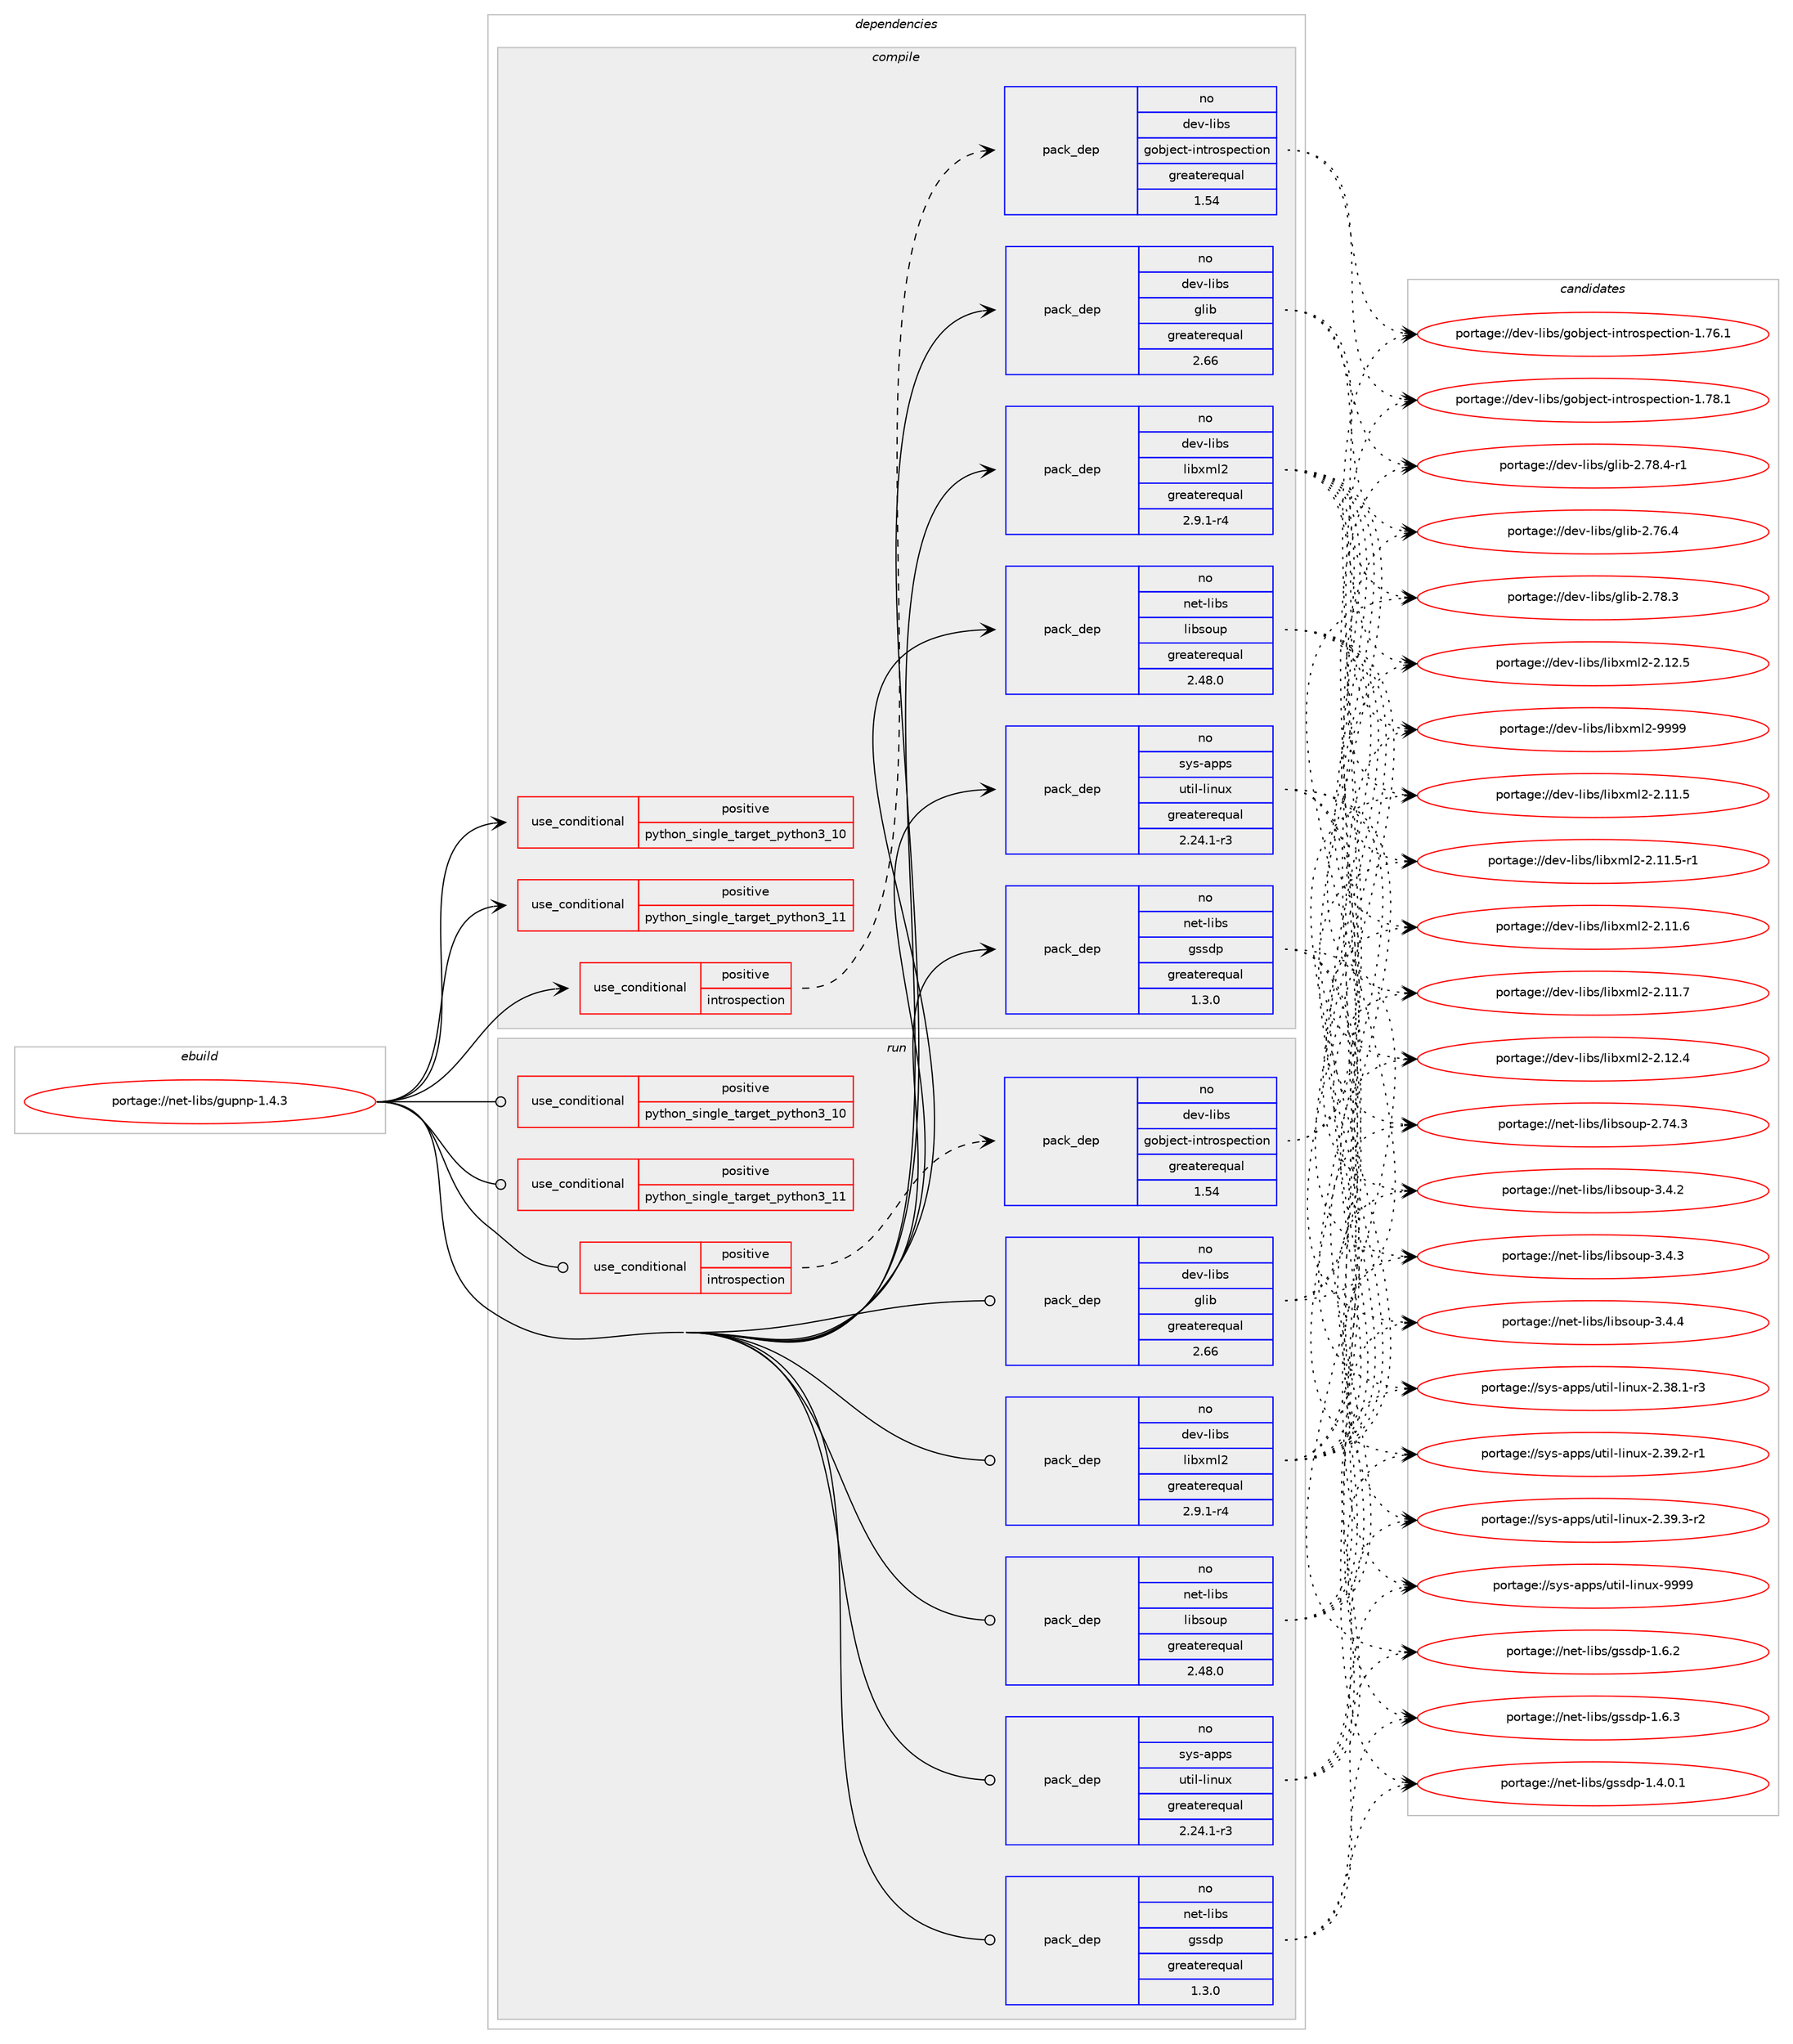 digraph prolog {

# *************
# Graph options
# *************

newrank=true;
concentrate=true;
compound=true;
graph [rankdir=LR,fontname=Helvetica,fontsize=10,ranksep=1.5];#, ranksep=2.5, nodesep=0.2];
edge  [arrowhead=vee];
node  [fontname=Helvetica,fontsize=10];

# **********
# The ebuild
# **********

subgraph cluster_leftcol {
color=gray;
rank=same;
label=<<i>ebuild</i>>;
id [label="portage://net-libs/gupnp-1.4.3", color=red, width=4, href="../net-libs/gupnp-1.4.3.svg"];
}

# ****************
# The dependencies
# ****************

subgraph cluster_midcol {
color=gray;
label=<<i>dependencies</i>>;
subgraph cluster_compile {
fillcolor="#eeeeee";
style=filled;
label=<<i>compile</i>>;
subgraph cond3308 {
dependency4888 [label=<<TABLE BORDER="0" CELLBORDER="1" CELLSPACING="0" CELLPADDING="4"><TR><TD ROWSPAN="3" CELLPADDING="10">use_conditional</TD></TR><TR><TD>positive</TD></TR><TR><TD>introspection</TD></TR></TABLE>>, shape=none, color=red];
subgraph pack1534 {
dependency4889 [label=<<TABLE BORDER="0" CELLBORDER="1" CELLSPACING="0" CELLPADDING="4" WIDTH="220"><TR><TD ROWSPAN="6" CELLPADDING="30">pack_dep</TD></TR><TR><TD WIDTH="110">no</TD></TR><TR><TD>dev-libs</TD></TR><TR><TD>gobject-introspection</TD></TR><TR><TD>greaterequal</TD></TR><TR><TD>1.54</TD></TR></TABLE>>, shape=none, color=blue];
}
dependency4888:e -> dependency4889:w [weight=20,style="dashed",arrowhead="vee"];
}
id:e -> dependency4888:w [weight=20,style="solid",arrowhead="vee"];
subgraph cond3309 {
dependency4890 [label=<<TABLE BORDER="0" CELLBORDER="1" CELLSPACING="0" CELLPADDING="4"><TR><TD ROWSPAN="3" CELLPADDING="10">use_conditional</TD></TR><TR><TD>positive</TD></TR><TR><TD>python_single_target_python3_10</TD></TR></TABLE>>, shape=none, color=red];
# *** BEGIN UNKNOWN DEPENDENCY TYPE (TODO) ***
# dependency4890 -> package_dependency(portage://net-libs/gupnp-1.4.3,install,no,dev-lang,python,none,[,,],[slot(3.10)],[use(enable(xml),positive)])
# *** END UNKNOWN DEPENDENCY TYPE (TODO) ***

}
id:e -> dependency4890:w [weight=20,style="solid",arrowhead="vee"];
subgraph cond3310 {
dependency4891 [label=<<TABLE BORDER="0" CELLBORDER="1" CELLSPACING="0" CELLPADDING="4"><TR><TD ROWSPAN="3" CELLPADDING="10">use_conditional</TD></TR><TR><TD>positive</TD></TR><TR><TD>python_single_target_python3_11</TD></TR></TABLE>>, shape=none, color=red];
# *** BEGIN UNKNOWN DEPENDENCY TYPE (TODO) ***
# dependency4891 -> package_dependency(portage://net-libs/gupnp-1.4.3,install,no,dev-lang,python,none,[,,],[slot(3.11)],[use(enable(xml),positive)])
# *** END UNKNOWN DEPENDENCY TYPE (TODO) ***

}
id:e -> dependency4891:w [weight=20,style="solid",arrowhead="vee"];
subgraph pack1535 {
dependency4892 [label=<<TABLE BORDER="0" CELLBORDER="1" CELLSPACING="0" CELLPADDING="4" WIDTH="220"><TR><TD ROWSPAN="6" CELLPADDING="30">pack_dep</TD></TR><TR><TD WIDTH="110">no</TD></TR><TR><TD>dev-libs</TD></TR><TR><TD>glib</TD></TR><TR><TD>greaterequal</TD></TR><TR><TD>2.66</TD></TR></TABLE>>, shape=none, color=blue];
}
id:e -> dependency4892:w [weight=20,style="solid",arrowhead="vee"];
subgraph pack1536 {
dependency4893 [label=<<TABLE BORDER="0" CELLBORDER="1" CELLSPACING="0" CELLPADDING="4" WIDTH="220"><TR><TD ROWSPAN="6" CELLPADDING="30">pack_dep</TD></TR><TR><TD WIDTH="110">no</TD></TR><TR><TD>dev-libs</TD></TR><TR><TD>libxml2</TD></TR><TR><TD>greaterequal</TD></TR><TR><TD>2.9.1-r4</TD></TR></TABLE>>, shape=none, color=blue];
}
id:e -> dependency4893:w [weight=20,style="solid",arrowhead="vee"];
# *** BEGIN UNKNOWN DEPENDENCY TYPE (TODO) ***
# id -> package_dependency(portage://net-libs/gupnp-1.4.3,install,no,dev-util,desktop-file-utils,none,[,,],[],[])
# *** END UNKNOWN DEPENDENCY TYPE (TODO) ***

subgraph pack1537 {
dependency4894 [label=<<TABLE BORDER="0" CELLBORDER="1" CELLSPACING="0" CELLPADDING="4" WIDTH="220"><TR><TD ROWSPAN="6" CELLPADDING="30">pack_dep</TD></TR><TR><TD WIDTH="110">no</TD></TR><TR><TD>net-libs</TD></TR><TR><TD>gssdp</TD></TR><TR><TD>greaterequal</TD></TR><TR><TD>1.3.0</TD></TR></TABLE>>, shape=none, color=blue];
}
id:e -> dependency4894:w [weight=20,style="solid",arrowhead="vee"];
subgraph pack1538 {
dependency4895 [label=<<TABLE BORDER="0" CELLBORDER="1" CELLSPACING="0" CELLPADDING="4" WIDTH="220"><TR><TD ROWSPAN="6" CELLPADDING="30">pack_dep</TD></TR><TR><TD WIDTH="110">no</TD></TR><TR><TD>net-libs</TD></TR><TR><TD>libsoup</TD></TR><TR><TD>greaterequal</TD></TR><TR><TD>2.48.0</TD></TR></TABLE>>, shape=none, color=blue];
}
id:e -> dependency4895:w [weight=20,style="solid",arrowhead="vee"];
subgraph pack1539 {
dependency4896 [label=<<TABLE BORDER="0" CELLBORDER="1" CELLSPACING="0" CELLPADDING="4" WIDTH="220"><TR><TD ROWSPAN="6" CELLPADDING="30">pack_dep</TD></TR><TR><TD WIDTH="110">no</TD></TR><TR><TD>sys-apps</TD></TR><TR><TD>util-linux</TD></TR><TR><TD>greaterequal</TD></TR><TR><TD>2.24.1-r3</TD></TR></TABLE>>, shape=none, color=blue];
}
id:e -> dependency4896:w [weight=20,style="solid",arrowhead="vee"];
# *** BEGIN UNKNOWN DEPENDENCY TYPE (TODO) ***
# id -> package_dependency(portage://net-libs/gupnp-1.4.3,install,no,x11-misc,shared-mime-info,none,[,,],[],[])
# *** END UNKNOWN DEPENDENCY TYPE (TODO) ***

}
subgraph cluster_compileandrun {
fillcolor="#eeeeee";
style=filled;
label=<<i>compile and run</i>>;
}
subgraph cluster_run {
fillcolor="#eeeeee";
style=filled;
label=<<i>run</i>>;
subgraph cond3311 {
dependency4897 [label=<<TABLE BORDER="0" CELLBORDER="1" CELLSPACING="0" CELLPADDING="4"><TR><TD ROWSPAN="3" CELLPADDING="10">use_conditional</TD></TR><TR><TD>positive</TD></TR><TR><TD>introspection</TD></TR></TABLE>>, shape=none, color=red];
subgraph pack1540 {
dependency4898 [label=<<TABLE BORDER="0" CELLBORDER="1" CELLSPACING="0" CELLPADDING="4" WIDTH="220"><TR><TD ROWSPAN="6" CELLPADDING="30">pack_dep</TD></TR><TR><TD WIDTH="110">no</TD></TR><TR><TD>dev-libs</TD></TR><TR><TD>gobject-introspection</TD></TR><TR><TD>greaterequal</TD></TR><TR><TD>1.54</TD></TR></TABLE>>, shape=none, color=blue];
}
dependency4897:e -> dependency4898:w [weight=20,style="dashed",arrowhead="vee"];
}
id:e -> dependency4897:w [weight=20,style="solid",arrowhead="odot"];
subgraph cond3312 {
dependency4899 [label=<<TABLE BORDER="0" CELLBORDER="1" CELLSPACING="0" CELLPADDING="4"><TR><TD ROWSPAN="3" CELLPADDING="10">use_conditional</TD></TR><TR><TD>positive</TD></TR><TR><TD>python_single_target_python3_10</TD></TR></TABLE>>, shape=none, color=red];
# *** BEGIN UNKNOWN DEPENDENCY TYPE (TODO) ***
# dependency4899 -> package_dependency(portage://net-libs/gupnp-1.4.3,run,no,dev-lang,python,none,[,,],[slot(3.10)],[use(enable(xml),positive)])
# *** END UNKNOWN DEPENDENCY TYPE (TODO) ***

}
id:e -> dependency4899:w [weight=20,style="solid",arrowhead="odot"];
subgraph cond3313 {
dependency4900 [label=<<TABLE BORDER="0" CELLBORDER="1" CELLSPACING="0" CELLPADDING="4"><TR><TD ROWSPAN="3" CELLPADDING="10">use_conditional</TD></TR><TR><TD>positive</TD></TR><TR><TD>python_single_target_python3_11</TD></TR></TABLE>>, shape=none, color=red];
# *** BEGIN UNKNOWN DEPENDENCY TYPE (TODO) ***
# dependency4900 -> package_dependency(portage://net-libs/gupnp-1.4.3,run,no,dev-lang,python,none,[,,],[slot(3.11)],[use(enable(xml),positive)])
# *** END UNKNOWN DEPENDENCY TYPE (TODO) ***

}
id:e -> dependency4900:w [weight=20,style="solid",arrowhead="odot"];
subgraph pack1541 {
dependency4901 [label=<<TABLE BORDER="0" CELLBORDER="1" CELLSPACING="0" CELLPADDING="4" WIDTH="220"><TR><TD ROWSPAN="6" CELLPADDING="30">pack_dep</TD></TR><TR><TD WIDTH="110">no</TD></TR><TR><TD>dev-libs</TD></TR><TR><TD>glib</TD></TR><TR><TD>greaterequal</TD></TR><TR><TD>2.66</TD></TR></TABLE>>, shape=none, color=blue];
}
id:e -> dependency4901:w [weight=20,style="solid",arrowhead="odot"];
subgraph pack1542 {
dependency4902 [label=<<TABLE BORDER="0" CELLBORDER="1" CELLSPACING="0" CELLPADDING="4" WIDTH="220"><TR><TD ROWSPAN="6" CELLPADDING="30">pack_dep</TD></TR><TR><TD WIDTH="110">no</TD></TR><TR><TD>dev-libs</TD></TR><TR><TD>libxml2</TD></TR><TR><TD>greaterequal</TD></TR><TR><TD>2.9.1-r4</TD></TR></TABLE>>, shape=none, color=blue];
}
id:e -> dependency4902:w [weight=20,style="solid",arrowhead="odot"];
subgraph pack1543 {
dependency4903 [label=<<TABLE BORDER="0" CELLBORDER="1" CELLSPACING="0" CELLPADDING="4" WIDTH="220"><TR><TD ROWSPAN="6" CELLPADDING="30">pack_dep</TD></TR><TR><TD WIDTH="110">no</TD></TR><TR><TD>net-libs</TD></TR><TR><TD>gssdp</TD></TR><TR><TD>greaterequal</TD></TR><TR><TD>1.3.0</TD></TR></TABLE>>, shape=none, color=blue];
}
id:e -> dependency4903:w [weight=20,style="solid",arrowhead="odot"];
subgraph pack1544 {
dependency4904 [label=<<TABLE BORDER="0" CELLBORDER="1" CELLSPACING="0" CELLPADDING="4" WIDTH="220"><TR><TD ROWSPAN="6" CELLPADDING="30">pack_dep</TD></TR><TR><TD WIDTH="110">no</TD></TR><TR><TD>net-libs</TD></TR><TR><TD>libsoup</TD></TR><TR><TD>greaterequal</TD></TR><TR><TD>2.48.0</TD></TR></TABLE>>, shape=none, color=blue];
}
id:e -> dependency4904:w [weight=20,style="solid",arrowhead="odot"];
subgraph pack1545 {
dependency4905 [label=<<TABLE BORDER="0" CELLBORDER="1" CELLSPACING="0" CELLPADDING="4" WIDTH="220"><TR><TD ROWSPAN="6" CELLPADDING="30">pack_dep</TD></TR><TR><TD WIDTH="110">no</TD></TR><TR><TD>sys-apps</TD></TR><TR><TD>util-linux</TD></TR><TR><TD>greaterequal</TD></TR><TR><TD>2.24.1-r3</TD></TR></TABLE>>, shape=none, color=blue];
}
id:e -> dependency4905:w [weight=20,style="solid",arrowhead="odot"];
}
}

# **************
# The candidates
# **************

subgraph cluster_choices {
rank=same;
color=gray;
label=<<i>candidates</i>>;

subgraph choice1534 {
color=black;
nodesep=1;
choice1001011184510810598115471031119810610199116451051101161141111151121019911610511111045494655544649 [label="portage://dev-libs/gobject-introspection-1.76.1", color=red, width=4,href="../dev-libs/gobject-introspection-1.76.1.svg"];
choice1001011184510810598115471031119810610199116451051101161141111151121019911610511111045494655564649 [label="portage://dev-libs/gobject-introspection-1.78.1", color=red, width=4,href="../dev-libs/gobject-introspection-1.78.1.svg"];
dependency4889:e -> choice1001011184510810598115471031119810610199116451051101161141111151121019911610511111045494655544649:w [style=dotted,weight="100"];
dependency4889:e -> choice1001011184510810598115471031119810610199116451051101161141111151121019911610511111045494655564649:w [style=dotted,weight="100"];
}
subgraph choice1535 {
color=black;
nodesep=1;
choice1001011184510810598115471031081059845504655544652 [label="portage://dev-libs/glib-2.76.4", color=red, width=4,href="../dev-libs/glib-2.76.4.svg"];
choice1001011184510810598115471031081059845504655564651 [label="portage://dev-libs/glib-2.78.3", color=red, width=4,href="../dev-libs/glib-2.78.3.svg"];
choice10010111845108105981154710310810598455046555646524511449 [label="portage://dev-libs/glib-2.78.4-r1", color=red, width=4,href="../dev-libs/glib-2.78.4-r1.svg"];
dependency4892:e -> choice1001011184510810598115471031081059845504655544652:w [style=dotted,weight="100"];
dependency4892:e -> choice1001011184510810598115471031081059845504655564651:w [style=dotted,weight="100"];
dependency4892:e -> choice10010111845108105981154710310810598455046555646524511449:w [style=dotted,weight="100"];
}
subgraph choice1536 {
color=black;
nodesep=1;
choice100101118451081059811547108105981201091085045504649494653 [label="portage://dev-libs/libxml2-2.11.5", color=red, width=4,href="../dev-libs/libxml2-2.11.5.svg"];
choice1001011184510810598115471081059812010910850455046494946534511449 [label="portage://dev-libs/libxml2-2.11.5-r1", color=red, width=4,href="../dev-libs/libxml2-2.11.5-r1.svg"];
choice100101118451081059811547108105981201091085045504649494654 [label="portage://dev-libs/libxml2-2.11.6", color=red, width=4,href="../dev-libs/libxml2-2.11.6.svg"];
choice100101118451081059811547108105981201091085045504649494655 [label="portage://dev-libs/libxml2-2.11.7", color=red, width=4,href="../dev-libs/libxml2-2.11.7.svg"];
choice100101118451081059811547108105981201091085045504649504652 [label="portage://dev-libs/libxml2-2.12.4", color=red, width=4,href="../dev-libs/libxml2-2.12.4.svg"];
choice100101118451081059811547108105981201091085045504649504653 [label="portage://dev-libs/libxml2-2.12.5", color=red, width=4,href="../dev-libs/libxml2-2.12.5.svg"];
choice10010111845108105981154710810598120109108504557575757 [label="portage://dev-libs/libxml2-9999", color=red, width=4,href="../dev-libs/libxml2-9999.svg"];
dependency4893:e -> choice100101118451081059811547108105981201091085045504649494653:w [style=dotted,weight="100"];
dependency4893:e -> choice1001011184510810598115471081059812010910850455046494946534511449:w [style=dotted,weight="100"];
dependency4893:e -> choice100101118451081059811547108105981201091085045504649494654:w [style=dotted,weight="100"];
dependency4893:e -> choice100101118451081059811547108105981201091085045504649494655:w [style=dotted,weight="100"];
dependency4893:e -> choice100101118451081059811547108105981201091085045504649504652:w [style=dotted,weight="100"];
dependency4893:e -> choice100101118451081059811547108105981201091085045504649504653:w [style=dotted,weight="100"];
dependency4893:e -> choice10010111845108105981154710810598120109108504557575757:w [style=dotted,weight="100"];
}
subgraph choice1537 {
color=black;
nodesep=1;
choice1101011164510810598115471031151151001124549465246484649 [label="portage://net-libs/gssdp-1.4.0.1", color=red, width=4,href="../net-libs/gssdp-1.4.0.1.svg"];
choice110101116451081059811547103115115100112454946544650 [label="portage://net-libs/gssdp-1.6.2", color=red, width=4,href="../net-libs/gssdp-1.6.2.svg"];
choice110101116451081059811547103115115100112454946544651 [label="portage://net-libs/gssdp-1.6.3", color=red, width=4,href="../net-libs/gssdp-1.6.3.svg"];
dependency4894:e -> choice1101011164510810598115471031151151001124549465246484649:w [style=dotted,weight="100"];
dependency4894:e -> choice110101116451081059811547103115115100112454946544650:w [style=dotted,weight="100"];
dependency4894:e -> choice110101116451081059811547103115115100112454946544651:w [style=dotted,weight="100"];
}
subgraph choice1538 {
color=black;
nodesep=1;
choice1101011164510810598115471081059811511111711245504655524651 [label="portage://net-libs/libsoup-2.74.3", color=red, width=4,href="../net-libs/libsoup-2.74.3.svg"];
choice11010111645108105981154710810598115111117112455146524650 [label="portage://net-libs/libsoup-3.4.2", color=red, width=4,href="../net-libs/libsoup-3.4.2.svg"];
choice11010111645108105981154710810598115111117112455146524651 [label="portage://net-libs/libsoup-3.4.3", color=red, width=4,href="../net-libs/libsoup-3.4.3.svg"];
choice11010111645108105981154710810598115111117112455146524652 [label="portage://net-libs/libsoup-3.4.4", color=red, width=4,href="../net-libs/libsoup-3.4.4.svg"];
dependency4895:e -> choice1101011164510810598115471081059811511111711245504655524651:w [style=dotted,weight="100"];
dependency4895:e -> choice11010111645108105981154710810598115111117112455146524650:w [style=dotted,weight="100"];
dependency4895:e -> choice11010111645108105981154710810598115111117112455146524651:w [style=dotted,weight="100"];
dependency4895:e -> choice11010111645108105981154710810598115111117112455146524652:w [style=dotted,weight="100"];
}
subgraph choice1539 {
color=black;
nodesep=1;
choice11512111545971121121154711711610510845108105110117120455046515646494511451 [label="portage://sys-apps/util-linux-2.38.1-r3", color=red, width=4,href="../sys-apps/util-linux-2.38.1-r3.svg"];
choice11512111545971121121154711711610510845108105110117120455046515746504511449 [label="portage://sys-apps/util-linux-2.39.2-r1", color=red, width=4,href="../sys-apps/util-linux-2.39.2-r1.svg"];
choice11512111545971121121154711711610510845108105110117120455046515746514511450 [label="portage://sys-apps/util-linux-2.39.3-r2", color=red, width=4,href="../sys-apps/util-linux-2.39.3-r2.svg"];
choice115121115459711211211547117116105108451081051101171204557575757 [label="portage://sys-apps/util-linux-9999", color=red, width=4,href="../sys-apps/util-linux-9999.svg"];
dependency4896:e -> choice11512111545971121121154711711610510845108105110117120455046515646494511451:w [style=dotted,weight="100"];
dependency4896:e -> choice11512111545971121121154711711610510845108105110117120455046515746504511449:w [style=dotted,weight="100"];
dependency4896:e -> choice11512111545971121121154711711610510845108105110117120455046515746514511450:w [style=dotted,weight="100"];
dependency4896:e -> choice115121115459711211211547117116105108451081051101171204557575757:w [style=dotted,weight="100"];
}
subgraph choice1540 {
color=black;
nodesep=1;
choice1001011184510810598115471031119810610199116451051101161141111151121019911610511111045494655544649 [label="portage://dev-libs/gobject-introspection-1.76.1", color=red, width=4,href="../dev-libs/gobject-introspection-1.76.1.svg"];
choice1001011184510810598115471031119810610199116451051101161141111151121019911610511111045494655564649 [label="portage://dev-libs/gobject-introspection-1.78.1", color=red, width=4,href="../dev-libs/gobject-introspection-1.78.1.svg"];
dependency4898:e -> choice1001011184510810598115471031119810610199116451051101161141111151121019911610511111045494655544649:w [style=dotted,weight="100"];
dependency4898:e -> choice1001011184510810598115471031119810610199116451051101161141111151121019911610511111045494655564649:w [style=dotted,weight="100"];
}
subgraph choice1541 {
color=black;
nodesep=1;
choice1001011184510810598115471031081059845504655544652 [label="portage://dev-libs/glib-2.76.4", color=red, width=4,href="../dev-libs/glib-2.76.4.svg"];
choice1001011184510810598115471031081059845504655564651 [label="portage://dev-libs/glib-2.78.3", color=red, width=4,href="../dev-libs/glib-2.78.3.svg"];
choice10010111845108105981154710310810598455046555646524511449 [label="portage://dev-libs/glib-2.78.4-r1", color=red, width=4,href="../dev-libs/glib-2.78.4-r1.svg"];
dependency4901:e -> choice1001011184510810598115471031081059845504655544652:w [style=dotted,weight="100"];
dependency4901:e -> choice1001011184510810598115471031081059845504655564651:w [style=dotted,weight="100"];
dependency4901:e -> choice10010111845108105981154710310810598455046555646524511449:w [style=dotted,weight="100"];
}
subgraph choice1542 {
color=black;
nodesep=1;
choice100101118451081059811547108105981201091085045504649494653 [label="portage://dev-libs/libxml2-2.11.5", color=red, width=4,href="../dev-libs/libxml2-2.11.5.svg"];
choice1001011184510810598115471081059812010910850455046494946534511449 [label="portage://dev-libs/libxml2-2.11.5-r1", color=red, width=4,href="../dev-libs/libxml2-2.11.5-r1.svg"];
choice100101118451081059811547108105981201091085045504649494654 [label="portage://dev-libs/libxml2-2.11.6", color=red, width=4,href="../dev-libs/libxml2-2.11.6.svg"];
choice100101118451081059811547108105981201091085045504649494655 [label="portage://dev-libs/libxml2-2.11.7", color=red, width=4,href="../dev-libs/libxml2-2.11.7.svg"];
choice100101118451081059811547108105981201091085045504649504652 [label="portage://dev-libs/libxml2-2.12.4", color=red, width=4,href="../dev-libs/libxml2-2.12.4.svg"];
choice100101118451081059811547108105981201091085045504649504653 [label="portage://dev-libs/libxml2-2.12.5", color=red, width=4,href="../dev-libs/libxml2-2.12.5.svg"];
choice10010111845108105981154710810598120109108504557575757 [label="portage://dev-libs/libxml2-9999", color=red, width=4,href="../dev-libs/libxml2-9999.svg"];
dependency4902:e -> choice100101118451081059811547108105981201091085045504649494653:w [style=dotted,weight="100"];
dependency4902:e -> choice1001011184510810598115471081059812010910850455046494946534511449:w [style=dotted,weight="100"];
dependency4902:e -> choice100101118451081059811547108105981201091085045504649494654:w [style=dotted,weight="100"];
dependency4902:e -> choice100101118451081059811547108105981201091085045504649494655:w [style=dotted,weight="100"];
dependency4902:e -> choice100101118451081059811547108105981201091085045504649504652:w [style=dotted,weight="100"];
dependency4902:e -> choice100101118451081059811547108105981201091085045504649504653:w [style=dotted,weight="100"];
dependency4902:e -> choice10010111845108105981154710810598120109108504557575757:w [style=dotted,weight="100"];
}
subgraph choice1543 {
color=black;
nodesep=1;
choice1101011164510810598115471031151151001124549465246484649 [label="portage://net-libs/gssdp-1.4.0.1", color=red, width=4,href="../net-libs/gssdp-1.4.0.1.svg"];
choice110101116451081059811547103115115100112454946544650 [label="portage://net-libs/gssdp-1.6.2", color=red, width=4,href="../net-libs/gssdp-1.6.2.svg"];
choice110101116451081059811547103115115100112454946544651 [label="portage://net-libs/gssdp-1.6.3", color=red, width=4,href="../net-libs/gssdp-1.6.3.svg"];
dependency4903:e -> choice1101011164510810598115471031151151001124549465246484649:w [style=dotted,weight="100"];
dependency4903:e -> choice110101116451081059811547103115115100112454946544650:w [style=dotted,weight="100"];
dependency4903:e -> choice110101116451081059811547103115115100112454946544651:w [style=dotted,weight="100"];
}
subgraph choice1544 {
color=black;
nodesep=1;
choice1101011164510810598115471081059811511111711245504655524651 [label="portage://net-libs/libsoup-2.74.3", color=red, width=4,href="../net-libs/libsoup-2.74.3.svg"];
choice11010111645108105981154710810598115111117112455146524650 [label="portage://net-libs/libsoup-3.4.2", color=red, width=4,href="../net-libs/libsoup-3.4.2.svg"];
choice11010111645108105981154710810598115111117112455146524651 [label="portage://net-libs/libsoup-3.4.3", color=red, width=4,href="../net-libs/libsoup-3.4.3.svg"];
choice11010111645108105981154710810598115111117112455146524652 [label="portage://net-libs/libsoup-3.4.4", color=red, width=4,href="../net-libs/libsoup-3.4.4.svg"];
dependency4904:e -> choice1101011164510810598115471081059811511111711245504655524651:w [style=dotted,weight="100"];
dependency4904:e -> choice11010111645108105981154710810598115111117112455146524650:w [style=dotted,weight="100"];
dependency4904:e -> choice11010111645108105981154710810598115111117112455146524651:w [style=dotted,weight="100"];
dependency4904:e -> choice11010111645108105981154710810598115111117112455146524652:w [style=dotted,weight="100"];
}
subgraph choice1545 {
color=black;
nodesep=1;
choice11512111545971121121154711711610510845108105110117120455046515646494511451 [label="portage://sys-apps/util-linux-2.38.1-r3", color=red, width=4,href="../sys-apps/util-linux-2.38.1-r3.svg"];
choice11512111545971121121154711711610510845108105110117120455046515746504511449 [label="portage://sys-apps/util-linux-2.39.2-r1", color=red, width=4,href="../sys-apps/util-linux-2.39.2-r1.svg"];
choice11512111545971121121154711711610510845108105110117120455046515746514511450 [label="portage://sys-apps/util-linux-2.39.3-r2", color=red, width=4,href="../sys-apps/util-linux-2.39.3-r2.svg"];
choice115121115459711211211547117116105108451081051101171204557575757 [label="portage://sys-apps/util-linux-9999", color=red, width=4,href="../sys-apps/util-linux-9999.svg"];
dependency4905:e -> choice11512111545971121121154711711610510845108105110117120455046515646494511451:w [style=dotted,weight="100"];
dependency4905:e -> choice11512111545971121121154711711610510845108105110117120455046515746504511449:w [style=dotted,weight="100"];
dependency4905:e -> choice11512111545971121121154711711610510845108105110117120455046515746514511450:w [style=dotted,weight="100"];
dependency4905:e -> choice115121115459711211211547117116105108451081051101171204557575757:w [style=dotted,weight="100"];
}
}

}
